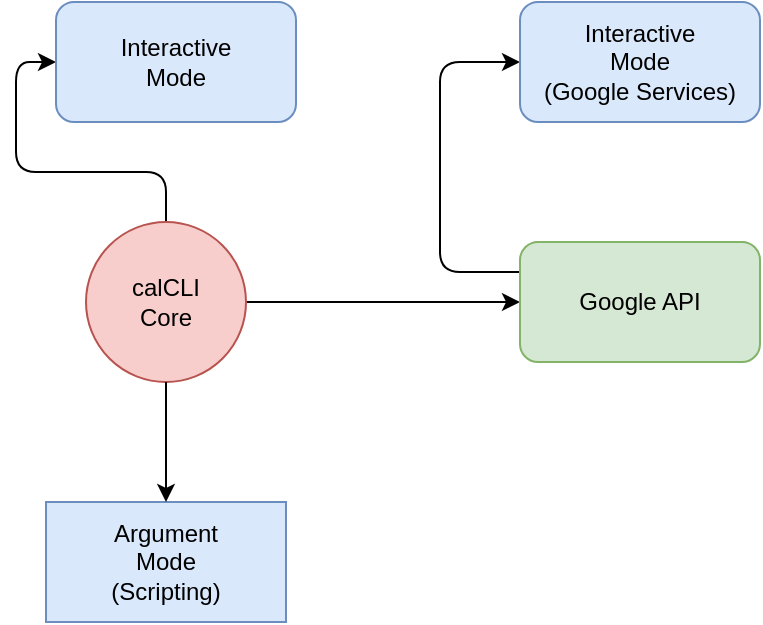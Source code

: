 <mxfile version="16.5.6" type="device"><diagram id="ZuHXRIMPDvkgS-whuGF9" name="Page-1"><mxGraphModel dx="876" dy="828" grid="1" gridSize="10" guides="1" tooltips="1" connect="1" arrows="1" fold="1" page="1" pageScale="1" pageWidth="850" pageHeight="1100" math="0" shadow="0"><root><mxCell id="0"/><mxCell id="1" parent="0"/><mxCell id="yUG8DLQemAxtyaGH-yZu-10" style="edgeStyle=orthogonalEdgeStyle;orthogonalLoop=1;jettySize=auto;html=1;exitX=1;exitY=0.5;exitDx=0;exitDy=0;entryX=0;entryY=0.5;entryDx=0;entryDy=0;rounded=1;" edge="1" parent="1" source="yUG8DLQemAxtyaGH-yZu-1" target="yUG8DLQemAxtyaGH-yZu-2"><mxGeometry relative="1" as="geometry"><Array as="points"><mxPoint x="600" y="420"/></Array></mxGeometry></mxCell><mxCell id="yUG8DLQemAxtyaGH-yZu-12" style="edgeStyle=orthogonalEdgeStyle;rounded=1;orthogonalLoop=1;jettySize=auto;html=1;exitX=0.5;exitY=0;exitDx=0;exitDy=0;entryX=0;entryY=0.5;entryDx=0;entryDy=0;" edge="1" parent="1" source="yUG8DLQemAxtyaGH-yZu-1" target="yUG8DLQemAxtyaGH-yZu-3"><mxGeometry relative="1" as="geometry"/></mxCell><mxCell id="yUG8DLQemAxtyaGH-yZu-1" value="calCLI&lt;br&gt;Core" style="ellipse;whiteSpace=wrap;html=1;aspect=fixed;fillColor=#f8cecc;strokeColor=#b85450;" vertex="1" parent="1"><mxGeometry x="383" y="380" width="80" height="80" as="geometry"/></mxCell><mxCell id="yUG8DLQemAxtyaGH-yZu-15" style="edgeStyle=orthogonalEdgeStyle;rounded=1;orthogonalLoop=1;jettySize=auto;html=1;exitX=0;exitY=0.25;exitDx=0;exitDy=0;entryX=0;entryY=0.5;entryDx=0;entryDy=0;" edge="1" parent="1" source="yUG8DLQemAxtyaGH-yZu-2" target="yUG8DLQemAxtyaGH-yZu-5"><mxGeometry relative="1" as="geometry"><Array as="points"><mxPoint x="560" y="405"/><mxPoint x="560" y="300"/></Array></mxGeometry></mxCell><mxCell id="yUG8DLQemAxtyaGH-yZu-2" value="Google API" style="rounded=1;whiteSpace=wrap;html=1;fillColor=#d5e8d4;strokeColor=#82b366;" vertex="1" parent="1"><mxGeometry x="600" y="390" width="120" height="60" as="geometry"/></mxCell><mxCell id="yUG8DLQemAxtyaGH-yZu-3" value="Interactive&lt;br&gt;Mode" style="rounded=1;whiteSpace=wrap;html=1;fillColor=#dae8fc;strokeColor=#6c8ebf;" vertex="1" parent="1"><mxGeometry x="368" y="270" width="120" height="60" as="geometry"/></mxCell><mxCell id="yUG8DLQemAxtyaGH-yZu-4" value="Argument&lt;br&gt;Mode&lt;br&gt;(Scripting)" style="rounded=0;whiteSpace=wrap;html=1;fillColor=#dae8fc;strokeColor=#6c8ebf;" vertex="1" parent="1"><mxGeometry x="363" y="520" width="120" height="60" as="geometry"/></mxCell><mxCell id="yUG8DLQemAxtyaGH-yZu-5" value="Interactive&lt;br&gt;Mode&lt;br&gt;(Google Services)" style="rounded=1;whiteSpace=wrap;html=1;fillColor=#dae8fc;strokeColor=#6c8ebf;" vertex="1" parent="1"><mxGeometry x="600" y="270" width="120" height="60" as="geometry"/></mxCell><mxCell id="yUG8DLQemAxtyaGH-yZu-6" value="" style="endArrow=classic;html=1;rounded=0;exitX=0.5;exitY=1;exitDx=0;exitDy=0;entryX=0.5;entryY=0;entryDx=0;entryDy=0;" edge="1" parent="1" source="yUG8DLQemAxtyaGH-yZu-1" target="yUG8DLQemAxtyaGH-yZu-4"><mxGeometry width="50" height="50" relative="1" as="geometry"><mxPoint x="400" y="410" as="sourcePoint"/><mxPoint x="450" y="360" as="targetPoint"/></mxGeometry></mxCell></root></mxGraphModel></diagram></mxfile>